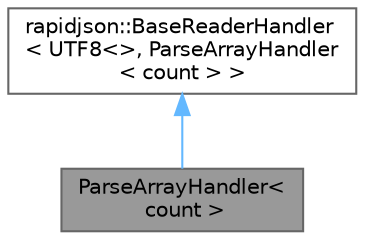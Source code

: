digraph "ParseArrayHandler&lt; count &gt;"
{
 // LATEX_PDF_SIZE
  bgcolor="transparent";
  edge [fontname=Helvetica,fontsize=10,labelfontname=Helvetica,labelfontsize=10];
  node [fontname=Helvetica,fontsize=10,shape=box,height=0.2,width=0.4];
  Node1 [id="Node000001",label="ParseArrayHandler\<\l count \>",height=0.2,width=0.4,color="gray40", fillcolor="grey60", style="filled", fontcolor="black",tooltip=" "];
  Node2 -> Node1 [id="edge1_Node000001_Node000002",dir="back",color="steelblue1",style="solid",tooltip=" "];
  Node2 [id="Node000002",label="rapidjson::BaseReaderHandler\l\< UTF8\<\>, ParseArrayHandler\l\< count \> \>",height=0.2,width=0.4,color="gray40", fillcolor="white", style="filled",URL="$structrapidjson_1_1_base_reader_handler.html",tooltip=" "];
}
